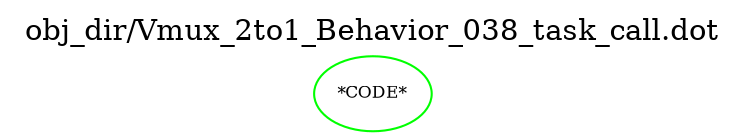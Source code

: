 digraph v3graph {
	graph	[label="obj_dir/Vmux_2to1_Behavior_038_task_call.dot",
		 labelloc=t, labeljust=l,
		 //size="7.5,10",
		 rankdir=TB];
	n0	[fontsize=8 label="*CODE*", color=green];
}
